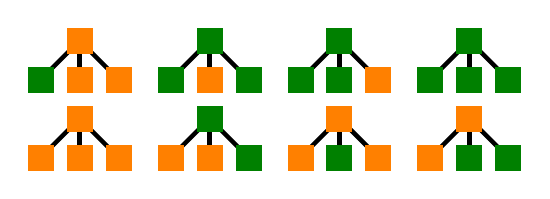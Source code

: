 \begin{tikzpicture}[scale=0.33, anchor=center]   

		
		\xdefinecolor{darkgreen}{RGB}{0,128,0}
		
		\newcommand{\mkrule}[6]{	
			%tracer les arêtes
 		  	\draw[ultra thick] (#1+0.5,#2+0.5)--(#1+2,#2+2);
 		  	\draw[ultra thick] (#1+2,#2+0.5)--(#1+2,#2+2);
 		  	\draw[ultra thick] (#1+3.5,#2+0.5)--(#1+2,#2+2);
	
		
			%remplir les faces
 			\fill[#3] (#1,#2) rectangle (#1+1,#2+1);
 			\fill[#4] (#1+1.5,#2) rectangle (#1+2.5,#2+1);
 			\fill[#5] (#1+3,#2) rectangle (#1+4,#2+1);
 			\fill[#6] (#1+1.5,#2+1.5) rectangle (#1+2.5,#2+2.5);		  	
		
		}

		\mkrule{0}{0}{orange}{orange}{orange}{orange}
		\mkrule{5}{0}{orange}{orange}{darkgreen}{darkgreen}
		\mkrule{10}{0}{orange}{darkgreen}{orange}{orange}
		\mkrule{15}{0}{orange}{darkgreen}{darkgreen}{orange}
		\mkrule{0}{3}{darkgreen}{orange}{orange}{orange}
		\mkrule{5}{3}{darkgreen}{orange}{darkgreen}{darkgreen}
		\mkrule{10}{3}{darkgreen}{darkgreen}{orange}{darkgreen}
		\mkrule{15}{3}{darkgreen}{darkgreen}{darkgreen}{darkgreen}
		
\end{tikzpicture}  